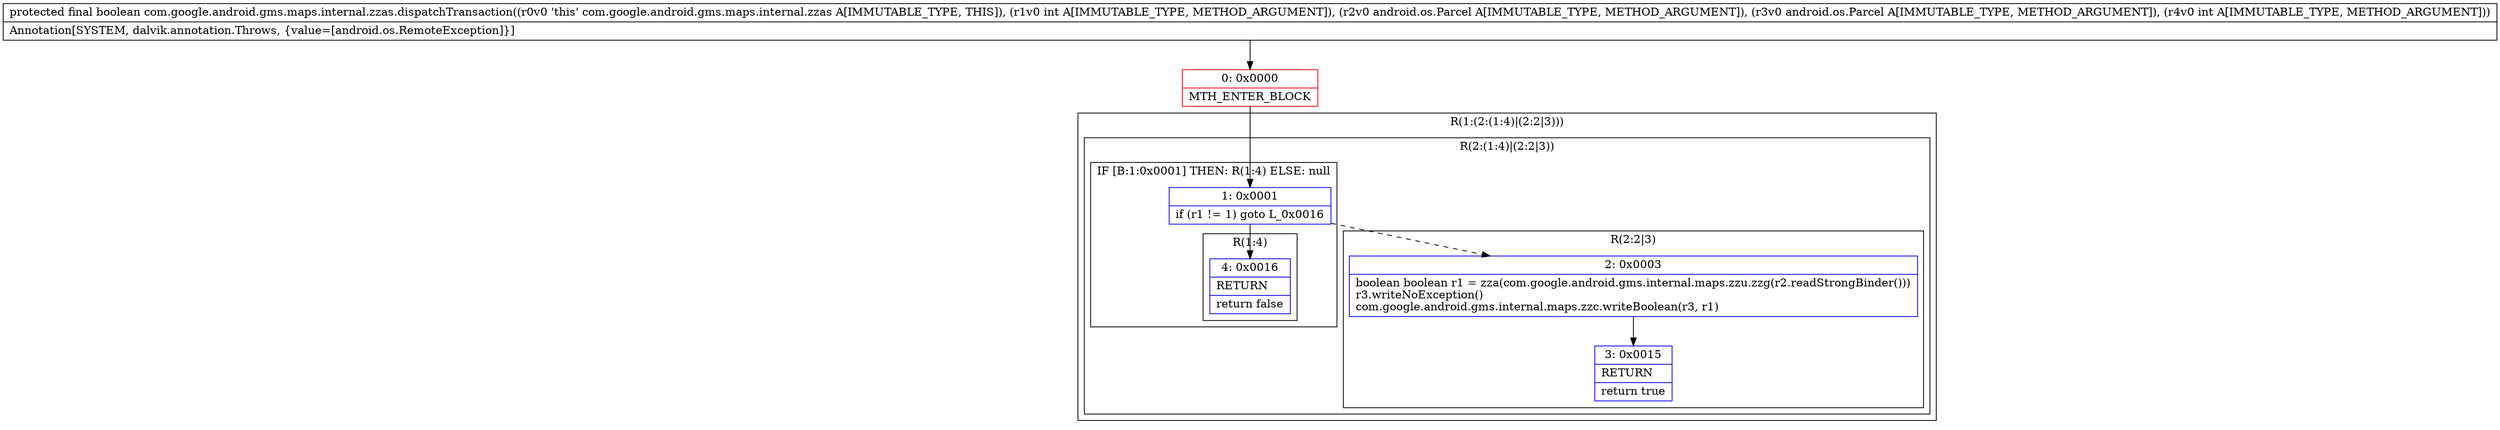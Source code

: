 digraph "CFG forcom.google.android.gms.maps.internal.zzas.dispatchTransaction(ILandroid\/os\/Parcel;Landroid\/os\/Parcel;I)Z" {
subgraph cluster_Region_2100710472 {
label = "R(1:(2:(1:4)|(2:2|3)))";
node [shape=record,color=blue];
subgraph cluster_Region_784399205 {
label = "R(2:(1:4)|(2:2|3))";
node [shape=record,color=blue];
subgraph cluster_IfRegion_1670060958 {
label = "IF [B:1:0x0001] THEN: R(1:4) ELSE: null";
node [shape=record,color=blue];
Node_1 [shape=record,label="{1\:\ 0x0001|if (r1 != 1) goto L_0x0016\l}"];
subgraph cluster_Region_46327891 {
label = "R(1:4)";
node [shape=record,color=blue];
Node_4 [shape=record,label="{4\:\ 0x0016|RETURN\l|return false\l}"];
}
}
subgraph cluster_Region_782000960 {
label = "R(2:2|3)";
node [shape=record,color=blue];
Node_2 [shape=record,label="{2\:\ 0x0003|boolean boolean r1 = zza(com.google.android.gms.internal.maps.zzu.zzg(r2.readStrongBinder()))\lr3.writeNoException()\lcom.google.android.gms.internal.maps.zzc.writeBoolean(r3, r1)\l}"];
Node_3 [shape=record,label="{3\:\ 0x0015|RETURN\l|return true\l}"];
}
}
}
Node_0 [shape=record,color=red,label="{0\:\ 0x0000|MTH_ENTER_BLOCK\l}"];
MethodNode[shape=record,label="{protected final boolean com.google.android.gms.maps.internal.zzas.dispatchTransaction((r0v0 'this' com.google.android.gms.maps.internal.zzas A[IMMUTABLE_TYPE, THIS]), (r1v0 int A[IMMUTABLE_TYPE, METHOD_ARGUMENT]), (r2v0 android.os.Parcel A[IMMUTABLE_TYPE, METHOD_ARGUMENT]), (r3v0 android.os.Parcel A[IMMUTABLE_TYPE, METHOD_ARGUMENT]), (r4v0 int A[IMMUTABLE_TYPE, METHOD_ARGUMENT]))  | Annotation[SYSTEM, dalvik.annotation.Throws, \{value=[android.os.RemoteException]\}]\l}"];
MethodNode -> Node_0;
Node_1 -> Node_2[style=dashed];
Node_1 -> Node_4;
Node_2 -> Node_3;
Node_0 -> Node_1;
}

